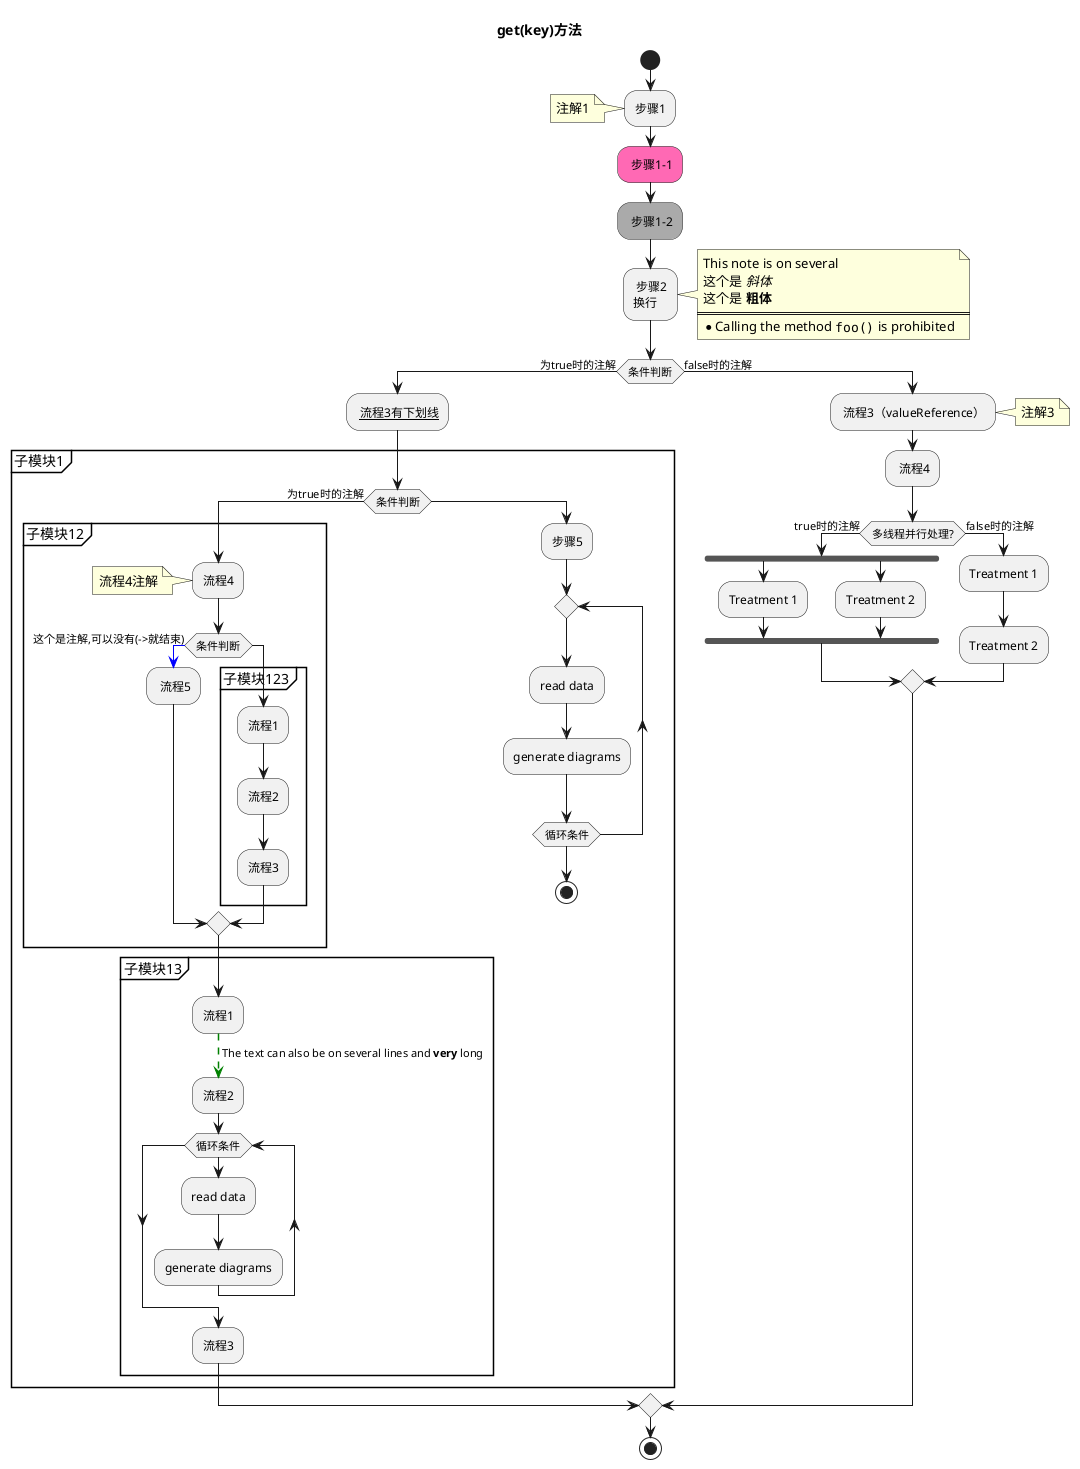 @startuml
title get(key)方法

start
:步骤1;
note left: 注解1
#HotPink: 步骤1-1;
#AAAAAA: 步骤1-2;
: 步骤2\n换行;
note right
  This note is on several
  这个是 //斜体//
  这个是 <b>粗体</b>
  ====
  * Calling the method ""foo()"" is prohibited
end note
 if(条件判断) then (为true时的注解)
       : __流程3有下划线__;
       partition 子模块1 {
          if(条件判断) then (为true时的注解)
            partition 子模块12{
                :流程4;
                note left: 流程4注解
                if(条件判断) then (为true时的注解)
                   -[#blue]-> 这个是注解,可以没有(->就结束);
                   : 流程5;
                else
                   partition 子模块123 {
                                    :流程1;
                                    :流程2;
                                    :流程3;
                                  }
                endif
             }
            partition 子模块13{
                    :流程1;
                    -[#green,dashed]-> The text can also be on several lines and **very** long;
                    :流程2;
                    while (循环条件)
                     :read data;
                     :generate diagrams;
                    endwhile
                    :流程3;
            }
          else
            :步骤5;
            repeat
              :read data;
              :generate diagrams;
            repeat while (循环条件)

            stop
          endif
       }
 else (false时的注解)
    : 流程3（valueReference）;
    note right: 注解3
    : 流程4;
    if (多线程并行处理?) then (true时的注解)
      fork
        :Treatment 1;
      fork again
        :Treatment 2;
      end fork
    else (false时的注解)
      :Treatment 1;
      :Treatment 2;
    endif
 endif
stop
@enduml